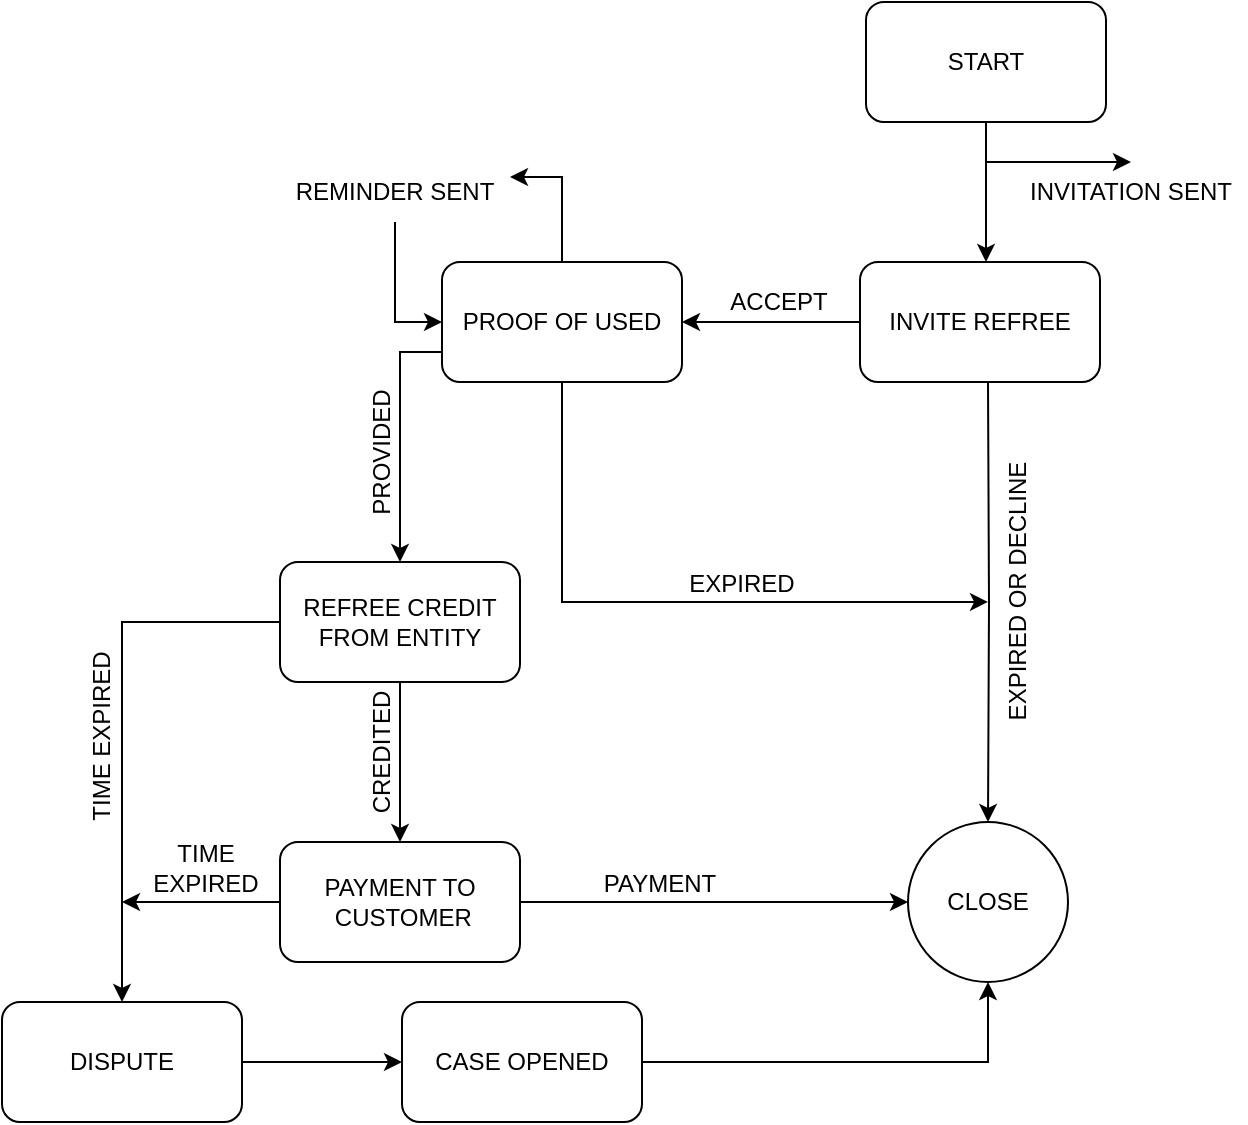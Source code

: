 <mxfile version="21.1.2" type="github">
  <diagram name="Page-1" id="UwrJ7ECJ_jyawxIc7ixw">
    <mxGraphModel dx="954" dy="647" grid="1" gridSize="10" guides="1" tooltips="1" connect="1" arrows="1" fold="1" page="1" pageScale="1" pageWidth="850" pageHeight="1100" math="0" shadow="0">
      <root>
        <mxCell id="0" />
        <mxCell id="1" parent="0" />
        <mxCell id="ItIuUlA7uWM67DeqPAHS-5" value="" style="edgeStyle=orthogonalEdgeStyle;rounded=0;orthogonalLoop=1;jettySize=auto;html=1;" parent="1" source="ItIuUlA7uWM67DeqPAHS-1" edge="1">
          <mxGeometry relative="1" as="geometry">
            <mxPoint x="586" y="199" as="targetPoint" />
          </mxGeometry>
        </mxCell>
        <mxCell id="ItIuUlA7uWM67DeqPAHS-24" value="" style="edgeStyle=orthogonalEdgeStyle;rounded=0;orthogonalLoop=1;jettySize=auto;html=1;" parent="1" source="ItIuUlA7uWM67DeqPAHS-1" target="ItIuUlA7uWM67DeqPAHS-21" edge="1">
          <mxGeometry relative="1" as="geometry" />
        </mxCell>
        <mxCell id="ItIuUlA7uWM67DeqPAHS-1" value="START" style="rounded=1;whiteSpace=wrap;html=1;" parent="1" vertex="1">
          <mxGeometry x="526" y="69" width="120" height="60" as="geometry" />
        </mxCell>
        <mxCell id="ItIuUlA7uWM67DeqPAHS-18" value="" style="edgeStyle=orthogonalEdgeStyle;rounded=0;orthogonalLoop=1;jettySize=auto;html=1;" parent="1" target="ItIuUlA7uWM67DeqPAHS-17" edge="1">
          <mxGeometry relative="1" as="geometry">
            <mxPoint x="587" y="259" as="sourcePoint" />
          </mxGeometry>
        </mxCell>
        <mxCell id="ItIuUlA7uWM67DeqPAHS-34" style="edgeStyle=orthogonalEdgeStyle;rounded=0;orthogonalLoop=1;jettySize=auto;html=1;exitX=0.5;exitY=0;exitDx=0;exitDy=0;entryX=1;entryY=0.25;entryDx=0;entryDy=0;" parent="1" source="ItIuUlA7uWM67DeqPAHS-10" target="ItIuUlA7uWM67DeqPAHS-29" edge="1">
          <mxGeometry relative="1" as="geometry" />
        </mxCell>
        <mxCell id="ItIuUlA7uWM67DeqPAHS-38" style="edgeStyle=orthogonalEdgeStyle;rounded=0;orthogonalLoop=1;jettySize=auto;html=1;exitX=0;exitY=0.75;exitDx=0;exitDy=0;" parent="1" source="ItIuUlA7uWM67DeqPAHS-10" target="ItIuUlA7uWM67DeqPAHS-36" edge="1">
          <mxGeometry relative="1" as="geometry" />
        </mxCell>
        <mxCell id="ItIuUlA7uWM67DeqPAHS-39" style="edgeStyle=orthogonalEdgeStyle;rounded=0;orthogonalLoop=1;jettySize=auto;html=1;exitX=0.5;exitY=1;exitDx=0;exitDy=0;entryX=0.467;entryY=0;entryDx=0;entryDy=0;entryPerimeter=0;" parent="1" source="ItIuUlA7uWM67DeqPAHS-10" target="ItIuUlA7uWM67DeqPAHS-19" edge="1">
          <mxGeometry relative="1" as="geometry" />
        </mxCell>
        <mxCell id="ItIuUlA7uWM67DeqPAHS-10" value="PROOF OF USED" style="whiteSpace=wrap;html=1;rounded=1;" parent="1" vertex="1">
          <mxGeometry x="314" y="199" width="120" height="60" as="geometry" />
        </mxCell>
        <mxCell id="ItIuUlA7uWM67DeqPAHS-14" value="ACCEPT" style="text;html=1;align=center;verticalAlign=middle;resizable=0;points=[];autosize=1;strokeColor=none;fillColor=none;" parent="1" vertex="1">
          <mxGeometry x="447" y="204" width="70" height="30" as="geometry" />
        </mxCell>
        <mxCell id="ItIuUlA7uWM67DeqPAHS-17" value="CLOSE" style="ellipse;whiteSpace=wrap;html=1;rounded=1;" parent="1" vertex="1">
          <mxGeometry x="547" y="479" width="80" height="80" as="geometry" />
        </mxCell>
        <mxCell id="ItIuUlA7uWM67DeqPAHS-19" value="EXPIRED OR DECLINE" style="text;html=1;align=center;verticalAlign=middle;resizable=0;points=[];autosize=1;strokeColor=none;fillColor=none;rotation=-90;" parent="1" vertex="1">
          <mxGeometry x="527" y="349" width="150" height="30" as="geometry" />
        </mxCell>
        <mxCell id="ItIuUlA7uWM67DeqPAHS-21" value="INVITATION SENT" style="text;html=1;strokeColor=none;fillColor=none;align=center;verticalAlign=middle;whiteSpace=wrap;rounded=0;" parent="1" vertex="1">
          <mxGeometry x="601" y="149" width="115" height="30" as="geometry" />
        </mxCell>
        <mxCell id="ItIuUlA7uWM67DeqPAHS-27" style="edgeStyle=orthogonalEdgeStyle;rounded=0;orthogonalLoop=1;jettySize=auto;html=1;exitX=0;exitY=0.5;exitDx=0;exitDy=0;entryX=1;entryY=0.5;entryDx=0;entryDy=0;" parent="1" source="ItIuUlA7uWM67DeqPAHS-25" target="ItIuUlA7uWM67DeqPAHS-10" edge="1">
          <mxGeometry relative="1" as="geometry" />
        </mxCell>
        <mxCell id="ItIuUlA7uWM67DeqPAHS-25" value="INVITE REFREE" style="whiteSpace=wrap;html=1;rounded=1;" parent="1" vertex="1">
          <mxGeometry x="523" y="199" width="120" height="60" as="geometry" />
        </mxCell>
        <mxCell id="ItIuUlA7uWM67DeqPAHS-35" style="edgeStyle=orthogonalEdgeStyle;rounded=0;orthogonalLoop=1;jettySize=auto;html=1;exitX=0.5;exitY=1;exitDx=0;exitDy=0;entryX=0;entryY=0.5;entryDx=0;entryDy=0;" parent="1" source="ItIuUlA7uWM67DeqPAHS-29" target="ItIuUlA7uWM67DeqPAHS-10" edge="1">
          <mxGeometry relative="1" as="geometry" />
        </mxCell>
        <mxCell id="ItIuUlA7uWM67DeqPAHS-29" value="REMINDER SENT" style="text;html=1;strokeColor=none;fillColor=none;align=center;verticalAlign=middle;whiteSpace=wrap;rounded=0;" parent="1" vertex="1">
          <mxGeometry x="233" y="149" width="115" height="30" as="geometry" />
        </mxCell>
        <mxCell id="ItIuUlA7uWM67DeqPAHS-43" value="" style="edgeStyle=orthogonalEdgeStyle;rounded=0;orthogonalLoop=1;jettySize=auto;html=1;" parent="1" source="ItIuUlA7uWM67DeqPAHS-36" target="ItIuUlA7uWM67DeqPAHS-42" edge="1">
          <mxGeometry relative="1" as="geometry" />
        </mxCell>
        <mxCell id="ItIuUlA7uWM67DeqPAHS-48" value="" style="edgeStyle=orthogonalEdgeStyle;rounded=0;orthogonalLoop=1;jettySize=auto;html=1;" parent="1" source="ItIuUlA7uWM67DeqPAHS-36" target="ItIuUlA7uWM67DeqPAHS-47" edge="1">
          <mxGeometry relative="1" as="geometry" />
        </mxCell>
        <mxCell id="ItIuUlA7uWM67DeqPAHS-36" value="REFREE CREDIT FROM ENTITY" style="whiteSpace=wrap;html=1;rounded=1;" parent="1" vertex="1">
          <mxGeometry x="233" y="349" width="120" height="60" as="geometry" />
        </mxCell>
        <mxCell id="ItIuUlA7uWM67DeqPAHS-40" value="EXPIRED" style="text;html=1;strokeColor=none;fillColor=none;align=center;verticalAlign=middle;whiteSpace=wrap;rounded=0;" parent="1" vertex="1">
          <mxGeometry x="434" y="345" width="60" height="30" as="geometry" />
        </mxCell>
        <mxCell id="ItIuUlA7uWM67DeqPAHS-41" value="PROVIDED" style="text;html=1;strokeColor=none;fillColor=none;align=center;verticalAlign=middle;whiteSpace=wrap;rounded=0;rotation=-90;" parent="1" vertex="1">
          <mxGeometry x="254" y="279" width="60" height="30" as="geometry" />
        </mxCell>
        <mxCell id="ItIuUlA7uWM67DeqPAHS-44" style="edgeStyle=orthogonalEdgeStyle;rounded=0;orthogonalLoop=1;jettySize=auto;html=1;exitX=1;exitY=0.5;exitDx=0;exitDy=0;entryX=0;entryY=0.5;entryDx=0;entryDy=0;" parent="1" source="ItIuUlA7uWM67DeqPAHS-42" target="ItIuUlA7uWM67DeqPAHS-17" edge="1">
          <mxGeometry relative="1" as="geometry" />
        </mxCell>
        <mxCell id="ItIuUlA7uWM67DeqPAHS-54" style="edgeStyle=orthogonalEdgeStyle;rounded=0;orthogonalLoop=1;jettySize=auto;html=1;exitX=0;exitY=0.5;exitDx=0;exitDy=0;" parent="1" source="ItIuUlA7uWM67DeqPAHS-42" edge="1">
          <mxGeometry relative="1" as="geometry">
            <mxPoint x="154" y="519" as="targetPoint" />
          </mxGeometry>
        </mxCell>
        <mxCell id="ItIuUlA7uWM67DeqPAHS-42" value="PAYMENT TO &amp;nbsp;CUSTOMER" style="whiteSpace=wrap;html=1;rounded=1;" parent="1" vertex="1">
          <mxGeometry x="233" y="489" width="120" height="60" as="geometry" />
        </mxCell>
        <mxCell id="ItIuUlA7uWM67DeqPAHS-45" value="CREDITED&lt;br&gt;" style="text;html=1;strokeColor=none;fillColor=none;align=center;verticalAlign=middle;whiteSpace=wrap;rounded=0;rotation=-90;" parent="1" vertex="1">
          <mxGeometry x="254" y="429" width="60" height="30" as="geometry" />
        </mxCell>
        <mxCell id="ItIuUlA7uWM67DeqPAHS-46" value="PAYMENT" style="text;html=1;strokeColor=none;fillColor=none;align=center;verticalAlign=middle;whiteSpace=wrap;rounded=0;" parent="1" vertex="1">
          <mxGeometry x="393" y="495" width="60" height="30" as="geometry" />
        </mxCell>
        <mxCell id="ItIuUlA7uWM67DeqPAHS-56" value="" style="edgeStyle=orthogonalEdgeStyle;rounded=0;orthogonalLoop=1;jettySize=auto;html=1;" parent="1" source="ItIuUlA7uWM67DeqPAHS-47" target="ItIuUlA7uWM67DeqPAHS-55" edge="1">
          <mxGeometry relative="1" as="geometry" />
        </mxCell>
        <mxCell id="ItIuUlA7uWM67DeqPAHS-47" value="DISPUTE" style="whiteSpace=wrap;html=1;rounded=1;" parent="1" vertex="1">
          <mxGeometry x="94" y="569" width="120" height="60" as="geometry" />
        </mxCell>
        <mxCell id="ItIuUlA7uWM67DeqPAHS-49" value="TIME EXPIRED" style="text;html=1;strokeColor=none;fillColor=none;align=center;verticalAlign=middle;whiteSpace=wrap;rounded=0;rotation=-90;" parent="1" vertex="1">
          <mxGeometry x="89" y="419" width="110" height="34" as="geometry" />
        </mxCell>
        <mxCell id="ItIuUlA7uWM67DeqPAHS-52" value="TIME EXPIRED" style="text;html=1;strokeColor=none;fillColor=none;align=center;verticalAlign=middle;whiteSpace=wrap;rounded=0;" parent="1" vertex="1">
          <mxGeometry x="156" y="485" width="80" height="34" as="geometry" />
        </mxCell>
        <mxCell id="ItIuUlA7uWM67DeqPAHS-57" style="edgeStyle=orthogonalEdgeStyle;rounded=0;orthogonalLoop=1;jettySize=auto;html=1;exitX=1;exitY=0.5;exitDx=0;exitDy=0;entryX=0.5;entryY=1;entryDx=0;entryDy=0;" parent="1" source="ItIuUlA7uWM67DeqPAHS-55" target="ItIuUlA7uWM67DeqPAHS-17" edge="1">
          <mxGeometry relative="1" as="geometry" />
        </mxCell>
        <mxCell id="ItIuUlA7uWM67DeqPAHS-55" value="CASE OPENED" style="whiteSpace=wrap;html=1;rounded=1;" parent="1" vertex="1">
          <mxGeometry x="294" y="569" width="120" height="60" as="geometry" />
        </mxCell>
      </root>
    </mxGraphModel>
  </diagram>
</mxfile>
